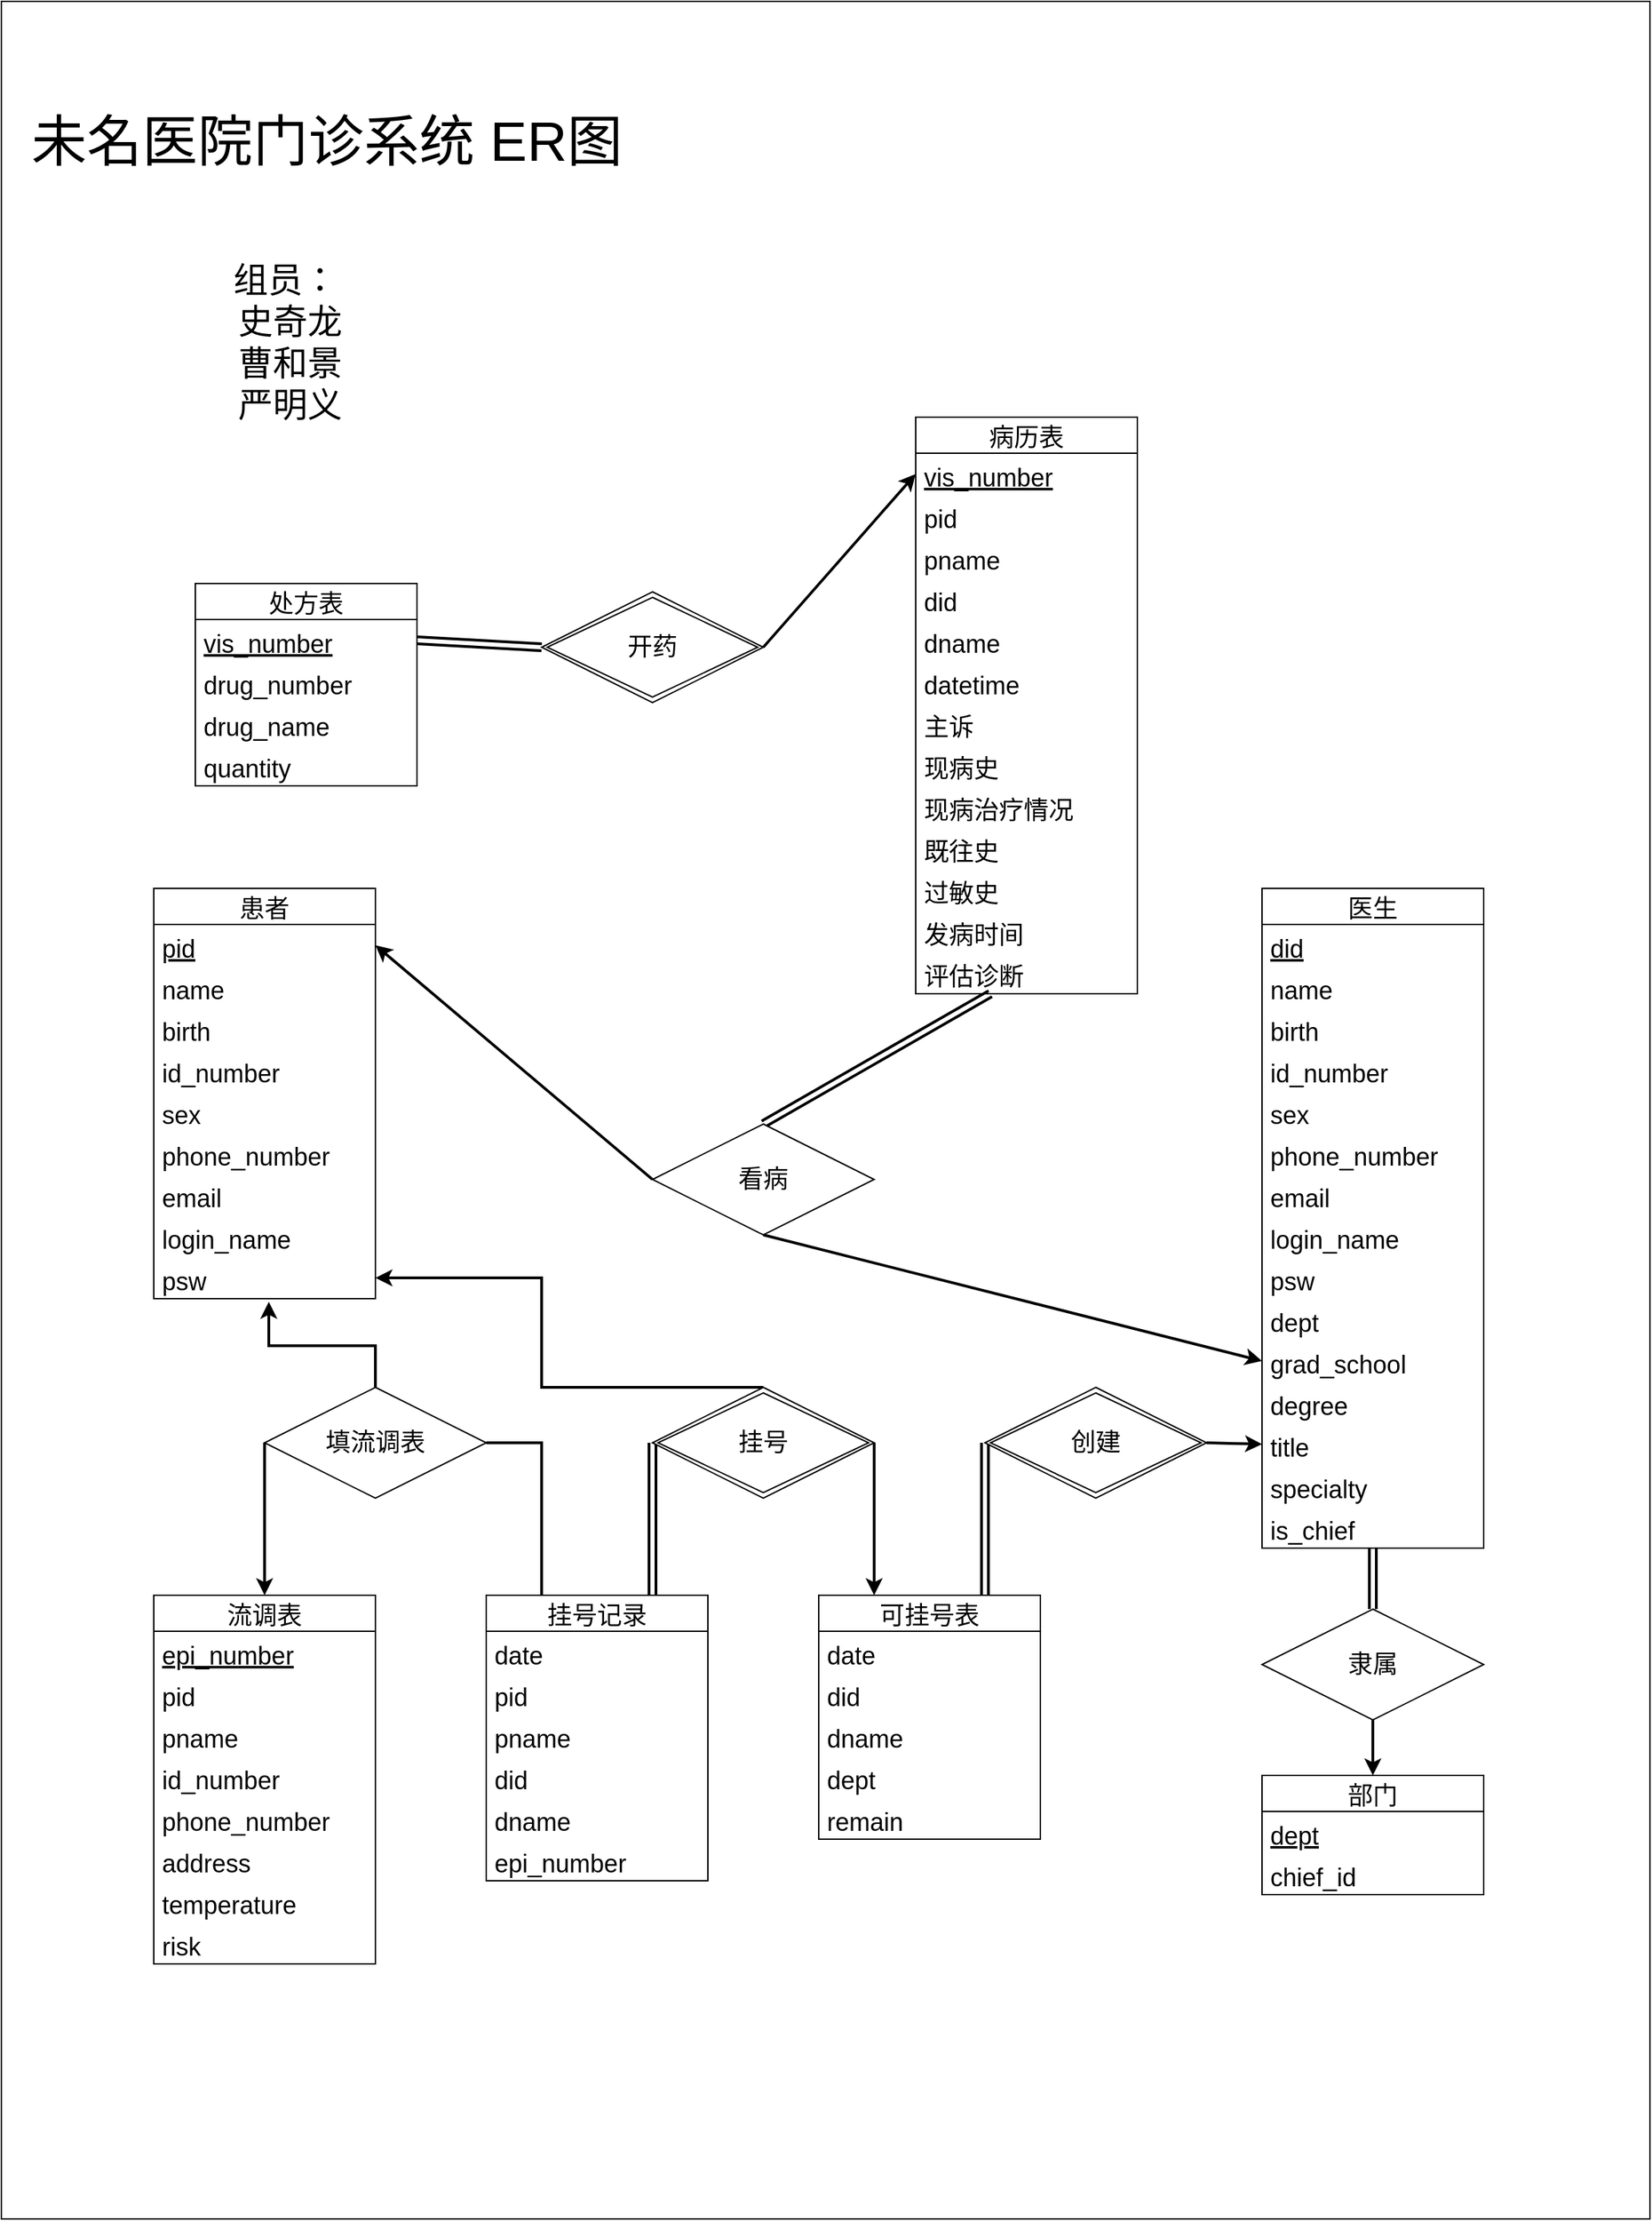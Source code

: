 <mxfile version="16.1.0" type="github">
  <diagram id="gTLTwO8mV-cnPpwadp5Z" name="Page-1">
    <mxGraphModel dx="2578" dy="2021" grid="1" gridSize="10" guides="1" tooltips="1" connect="1" arrows="1" fold="1" page="0" pageScale="1" pageWidth="827" pageHeight="1169" math="0" shadow="0">
      <root>
        <mxCell id="0" />
        <mxCell id="1" parent="0" />
        <mxCell id="uL3MzQZhe5QaKzYpOH3t-153" value="" style="rounded=0;whiteSpace=wrap;html=1;fontSize=18;fillColor=none;" vertex="1" parent="1">
          <mxGeometry x="-710" y="-840" width="1190" height="1600" as="geometry" />
        </mxCell>
        <mxCell id="uL3MzQZhe5QaKzYpOH3t-30" value="患者" style="swimlane;fontStyle=0;childLayout=stackLayout;horizontal=1;startSize=26;horizontalStack=0;resizeParent=1;resizeParentMax=0;resizeLast=0;collapsible=1;marginBottom=0;align=center;fontSize=18;" vertex="1" parent="1">
          <mxGeometry x="-600" y="-200" width="160" height="296" as="geometry" />
        </mxCell>
        <mxCell id="uL3MzQZhe5QaKzYpOH3t-31" value="pid" style="text;strokeColor=none;fillColor=none;spacingLeft=4;spacingRight=4;overflow=hidden;rotatable=0;points=[[0,0.5],[1,0.5]];portConstraint=eastwest;fontSize=18;fontStyle=4" vertex="1" parent="uL3MzQZhe5QaKzYpOH3t-30">
          <mxGeometry y="26" width="160" height="30" as="geometry" />
        </mxCell>
        <mxCell id="uL3MzQZhe5QaKzYpOH3t-32" value="name" style="text;strokeColor=none;fillColor=none;spacingLeft=4;spacingRight=4;overflow=hidden;rotatable=0;points=[[0,0.5],[1,0.5]];portConstraint=eastwest;fontSize=18;" vertex="1" parent="uL3MzQZhe5QaKzYpOH3t-30">
          <mxGeometry y="56" width="160" height="30" as="geometry" />
        </mxCell>
        <mxCell id="uL3MzQZhe5QaKzYpOH3t-36" value="birth" style="text;strokeColor=none;fillColor=none;spacingLeft=4;spacingRight=4;overflow=hidden;rotatable=0;points=[[0,0.5],[1,0.5]];portConstraint=eastwest;fontSize=18;" vertex="1" parent="uL3MzQZhe5QaKzYpOH3t-30">
          <mxGeometry y="86" width="160" height="30" as="geometry" />
        </mxCell>
        <mxCell id="uL3MzQZhe5QaKzYpOH3t-35" value="id_number" style="text;strokeColor=none;fillColor=none;spacingLeft=4;spacingRight=4;overflow=hidden;rotatable=0;points=[[0,0.5],[1,0.5]];portConstraint=eastwest;fontSize=18;" vertex="1" parent="uL3MzQZhe5QaKzYpOH3t-30">
          <mxGeometry y="116" width="160" height="30" as="geometry" />
        </mxCell>
        <mxCell id="uL3MzQZhe5QaKzYpOH3t-34" value="sex" style="text;strokeColor=none;fillColor=none;spacingLeft=4;spacingRight=4;overflow=hidden;rotatable=0;points=[[0,0.5],[1,0.5]];portConstraint=eastwest;fontSize=18;" vertex="1" parent="uL3MzQZhe5QaKzYpOH3t-30">
          <mxGeometry y="146" width="160" height="30" as="geometry" />
        </mxCell>
        <mxCell id="uL3MzQZhe5QaKzYpOH3t-37" value="phone_number" style="text;strokeColor=none;fillColor=none;spacingLeft=4;spacingRight=4;overflow=hidden;rotatable=0;points=[[0,0.5],[1,0.5]];portConstraint=eastwest;fontSize=18;" vertex="1" parent="uL3MzQZhe5QaKzYpOH3t-30">
          <mxGeometry y="176" width="160" height="30" as="geometry" />
        </mxCell>
        <mxCell id="uL3MzQZhe5QaKzYpOH3t-39" value="email" style="text;strokeColor=none;fillColor=none;spacingLeft=4;spacingRight=4;overflow=hidden;rotatable=0;points=[[0,0.5],[1,0.5]];portConstraint=eastwest;fontSize=18;" vertex="1" parent="uL3MzQZhe5QaKzYpOH3t-30">
          <mxGeometry y="206" width="160" height="30" as="geometry" />
        </mxCell>
        <mxCell id="uL3MzQZhe5QaKzYpOH3t-38" value="login_name" style="text;strokeColor=none;fillColor=none;spacingLeft=4;spacingRight=4;overflow=hidden;rotatable=0;points=[[0,0.5],[1,0.5]];portConstraint=eastwest;fontSize=18;" vertex="1" parent="uL3MzQZhe5QaKzYpOH3t-30">
          <mxGeometry y="236" width="160" height="30" as="geometry" />
        </mxCell>
        <mxCell id="uL3MzQZhe5QaKzYpOH3t-33" value="psw" style="text;strokeColor=none;fillColor=none;spacingLeft=4;spacingRight=4;overflow=hidden;rotatable=0;points=[[0,0.5],[1,0.5]];portConstraint=eastwest;fontSize=18;" vertex="1" parent="uL3MzQZhe5QaKzYpOH3t-30">
          <mxGeometry y="266" width="160" height="30" as="geometry" />
        </mxCell>
        <mxCell id="uL3MzQZhe5QaKzYpOH3t-40" value="医生" style="swimlane;fontStyle=0;childLayout=stackLayout;horizontal=1;startSize=26;horizontalStack=0;resizeParent=1;resizeParentMax=0;resizeLast=0;collapsible=1;marginBottom=0;align=center;fontSize=18;" vertex="1" parent="1">
          <mxGeometry x="200" y="-200" width="160" height="476" as="geometry" />
        </mxCell>
        <mxCell id="uL3MzQZhe5QaKzYpOH3t-41" value="did" style="text;strokeColor=none;fillColor=none;spacingLeft=4;spacingRight=4;overflow=hidden;rotatable=0;points=[[0,0.5],[1,0.5]];portConstraint=eastwest;fontSize=18;fontStyle=4" vertex="1" parent="uL3MzQZhe5QaKzYpOH3t-40">
          <mxGeometry y="26" width="160" height="30" as="geometry" />
        </mxCell>
        <mxCell id="uL3MzQZhe5QaKzYpOH3t-42" value="name" style="text;strokeColor=none;fillColor=none;spacingLeft=4;spacingRight=4;overflow=hidden;rotatable=0;points=[[0,0.5],[1,0.5]];portConstraint=eastwest;fontSize=18;" vertex="1" parent="uL3MzQZhe5QaKzYpOH3t-40">
          <mxGeometry y="56" width="160" height="30" as="geometry" />
        </mxCell>
        <mxCell id="uL3MzQZhe5QaKzYpOH3t-43" value="birth" style="text;strokeColor=none;fillColor=none;spacingLeft=4;spacingRight=4;overflow=hidden;rotatable=0;points=[[0,0.5],[1,0.5]];portConstraint=eastwest;fontSize=18;" vertex="1" parent="uL3MzQZhe5QaKzYpOH3t-40">
          <mxGeometry y="86" width="160" height="30" as="geometry" />
        </mxCell>
        <mxCell id="uL3MzQZhe5QaKzYpOH3t-44" value="id_number" style="text;strokeColor=none;fillColor=none;spacingLeft=4;spacingRight=4;overflow=hidden;rotatable=0;points=[[0,0.5],[1,0.5]];portConstraint=eastwest;fontSize=18;" vertex="1" parent="uL3MzQZhe5QaKzYpOH3t-40">
          <mxGeometry y="116" width="160" height="30" as="geometry" />
        </mxCell>
        <mxCell id="uL3MzQZhe5QaKzYpOH3t-45" value="sex" style="text;strokeColor=none;fillColor=none;spacingLeft=4;spacingRight=4;overflow=hidden;rotatable=0;points=[[0,0.5],[1,0.5]];portConstraint=eastwest;fontSize=18;" vertex="1" parent="uL3MzQZhe5QaKzYpOH3t-40">
          <mxGeometry y="146" width="160" height="30" as="geometry" />
        </mxCell>
        <mxCell id="uL3MzQZhe5QaKzYpOH3t-46" value="phone_number" style="text;strokeColor=none;fillColor=none;spacingLeft=4;spacingRight=4;overflow=hidden;rotatable=0;points=[[0,0.5],[1,0.5]];portConstraint=eastwest;fontSize=18;" vertex="1" parent="uL3MzQZhe5QaKzYpOH3t-40">
          <mxGeometry y="176" width="160" height="30" as="geometry" />
        </mxCell>
        <mxCell id="uL3MzQZhe5QaKzYpOH3t-47" value="email" style="text;strokeColor=none;fillColor=none;spacingLeft=4;spacingRight=4;overflow=hidden;rotatable=0;points=[[0,0.5],[1,0.5]];portConstraint=eastwest;fontSize=18;" vertex="1" parent="uL3MzQZhe5QaKzYpOH3t-40">
          <mxGeometry y="206" width="160" height="30" as="geometry" />
        </mxCell>
        <mxCell id="uL3MzQZhe5QaKzYpOH3t-48" value="login_name" style="text;strokeColor=none;fillColor=none;spacingLeft=4;spacingRight=4;overflow=hidden;rotatable=0;points=[[0,0.5],[1,0.5]];portConstraint=eastwest;fontSize=18;" vertex="1" parent="uL3MzQZhe5QaKzYpOH3t-40">
          <mxGeometry y="236" width="160" height="30" as="geometry" />
        </mxCell>
        <mxCell id="uL3MzQZhe5QaKzYpOH3t-50" value="psw" style="text;strokeColor=none;fillColor=none;spacingLeft=4;spacingRight=4;overflow=hidden;rotatable=0;points=[[0,0.5],[1,0.5]];portConstraint=eastwest;fontSize=18;" vertex="1" parent="uL3MzQZhe5QaKzYpOH3t-40">
          <mxGeometry y="266" width="160" height="30" as="geometry" />
        </mxCell>
        <mxCell id="uL3MzQZhe5QaKzYpOH3t-52" value="dept" style="text;strokeColor=none;fillColor=none;spacingLeft=4;spacingRight=4;overflow=hidden;rotatable=0;points=[[0,0.5],[1,0.5]];portConstraint=eastwest;fontSize=18;" vertex="1" parent="uL3MzQZhe5QaKzYpOH3t-40">
          <mxGeometry y="296" width="160" height="30" as="geometry" />
        </mxCell>
        <mxCell id="uL3MzQZhe5QaKzYpOH3t-51" value="grad_school" style="text;strokeColor=none;fillColor=none;spacingLeft=4;spacingRight=4;overflow=hidden;rotatable=0;points=[[0,0.5],[1,0.5]];portConstraint=eastwest;fontSize=18;" vertex="1" parent="uL3MzQZhe5QaKzYpOH3t-40">
          <mxGeometry y="326" width="160" height="30" as="geometry" />
        </mxCell>
        <mxCell id="uL3MzQZhe5QaKzYpOH3t-53" value="degree" style="text;strokeColor=none;fillColor=none;spacingLeft=4;spacingRight=4;overflow=hidden;rotatable=0;points=[[0,0.5],[1,0.5]];portConstraint=eastwest;fontSize=18;" vertex="1" parent="uL3MzQZhe5QaKzYpOH3t-40">
          <mxGeometry y="356" width="160" height="30" as="geometry" />
        </mxCell>
        <mxCell id="uL3MzQZhe5QaKzYpOH3t-55" value="title" style="text;strokeColor=none;fillColor=none;spacingLeft=4;spacingRight=4;overflow=hidden;rotatable=0;points=[[0,0.5],[1,0.5]];portConstraint=eastwest;fontSize=18;" vertex="1" parent="uL3MzQZhe5QaKzYpOH3t-40">
          <mxGeometry y="386" width="160" height="30" as="geometry" />
        </mxCell>
        <mxCell id="uL3MzQZhe5QaKzYpOH3t-54" value="specialty" style="text;strokeColor=none;fillColor=none;spacingLeft=4;spacingRight=4;overflow=hidden;rotatable=0;points=[[0,0.5],[1,0.5]];portConstraint=eastwest;fontSize=18;" vertex="1" parent="uL3MzQZhe5QaKzYpOH3t-40">
          <mxGeometry y="416" width="160" height="30" as="geometry" />
        </mxCell>
        <mxCell id="uL3MzQZhe5QaKzYpOH3t-49" value="is_chief" style="text;strokeColor=none;fillColor=none;spacingLeft=4;spacingRight=4;overflow=hidden;rotatable=0;points=[[0,0.5],[1,0.5]];portConstraint=eastwest;fontSize=18;" vertex="1" parent="uL3MzQZhe5QaKzYpOH3t-40">
          <mxGeometry y="446" width="160" height="30" as="geometry" />
        </mxCell>
        <mxCell id="uL3MzQZhe5QaKzYpOH3t-56" value="部门" style="swimlane;fontStyle=0;childLayout=stackLayout;horizontal=1;startSize=26;horizontalStack=0;resizeParent=1;resizeParentMax=0;resizeLast=0;collapsible=1;marginBottom=0;align=center;fontSize=18;" vertex="1" parent="1">
          <mxGeometry x="200" y="440" width="160" height="86" as="geometry" />
        </mxCell>
        <mxCell id="uL3MzQZhe5QaKzYpOH3t-57" value="dept" style="text;strokeColor=none;fillColor=none;spacingLeft=4;spacingRight=4;overflow=hidden;rotatable=0;points=[[0,0.5],[1,0.5]];portConstraint=eastwest;fontSize=18;fontStyle=4" vertex="1" parent="uL3MzQZhe5QaKzYpOH3t-56">
          <mxGeometry y="26" width="160" height="30" as="geometry" />
        </mxCell>
        <mxCell id="uL3MzQZhe5QaKzYpOH3t-58" value="chief_id" style="text;strokeColor=none;fillColor=none;spacingLeft=4;spacingRight=4;overflow=hidden;rotatable=0;points=[[0,0.5],[1,0.5]];portConstraint=eastwest;fontSize=18;" vertex="1" parent="uL3MzQZhe5QaKzYpOH3t-56">
          <mxGeometry y="56" width="160" height="30" as="geometry" />
        </mxCell>
        <mxCell id="uL3MzQZhe5QaKzYpOH3t-85" style="rounded=0;orthogonalLoop=1;jettySize=auto;html=1;exitX=0.5;exitY=0;exitDx=0;exitDy=0;fontSize=18;endArrow=none;endFill=0;strokeWidth=2;shape=link;" edge="1" parent="1" source="uL3MzQZhe5QaKzYpOH3t-66" target="uL3MzQZhe5QaKzYpOH3t-80">
          <mxGeometry relative="1" as="geometry" />
        </mxCell>
        <mxCell id="uL3MzQZhe5QaKzYpOH3t-86" style="rounded=0;orthogonalLoop=1;jettySize=auto;html=1;exitX=0.5;exitY=1;exitDx=0;exitDy=0;entryX=0;entryY=0.5;entryDx=0;entryDy=0;fontSize=18;strokeWidth=2;" edge="1" parent="1" source="uL3MzQZhe5QaKzYpOH3t-66" target="uL3MzQZhe5QaKzYpOH3t-51">
          <mxGeometry relative="1" as="geometry" />
        </mxCell>
        <mxCell id="uL3MzQZhe5QaKzYpOH3t-87" style="rounded=0;orthogonalLoop=1;jettySize=auto;html=1;exitX=0;exitY=0.5;exitDx=0;exitDy=0;entryX=1;entryY=0.5;entryDx=0;entryDy=0;fontSize=18;strokeWidth=2;" edge="1" parent="1" source="uL3MzQZhe5QaKzYpOH3t-66" target="uL3MzQZhe5QaKzYpOH3t-31">
          <mxGeometry relative="1" as="geometry" />
        </mxCell>
        <mxCell id="uL3MzQZhe5QaKzYpOH3t-66" value="看病" style="shape=rhombus;perimeter=rhombusPerimeter;whiteSpace=wrap;html=1;align=center;fontSize=18;" vertex="1" parent="1">
          <mxGeometry x="-240" y="-30" width="160" height="80" as="geometry" />
        </mxCell>
        <mxCell id="uL3MzQZhe5QaKzYpOH3t-67" value="病历表" style="swimlane;fontStyle=0;childLayout=stackLayout;horizontal=1;startSize=26;horizontalStack=0;resizeParent=1;resizeParentMax=0;resizeLast=0;collapsible=1;marginBottom=0;align=center;fontSize=18;" vertex="1" parent="1">
          <mxGeometry x="-50" y="-540" width="160" height="416" as="geometry" />
        </mxCell>
        <mxCell id="uL3MzQZhe5QaKzYpOH3t-68" value="vis_number" style="text;strokeColor=none;fillColor=none;spacingLeft=4;spacingRight=4;overflow=hidden;rotatable=0;points=[[0,0.5],[1,0.5]];portConstraint=eastwest;fontSize=18;fontStyle=4" vertex="1" parent="uL3MzQZhe5QaKzYpOH3t-67">
          <mxGeometry y="26" width="160" height="30" as="geometry" />
        </mxCell>
        <mxCell id="uL3MzQZhe5QaKzYpOH3t-69" value="pid" style="text;strokeColor=none;fillColor=none;spacingLeft=4;spacingRight=4;overflow=hidden;rotatable=0;points=[[0,0.5],[1,0.5]];portConstraint=eastwest;fontSize=18;" vertex="1" parent="uL3MzQZhe5QaKzYpOH3t-67">
          <mxGeometry y="56" width="160" height="30" as="geometry" />
        </mxCell>
        <mxCell id="uL3MzQZhe5QaKzYpOH3t-70" value="pname" style="text;strokeColor=none;fillColor=none;spacingLeft=4;spacingRight=4;overflow=hidden;rotatable=0;points=[[0,0.5],[1,0.5]];portConstraint=eastwest;fontSize=18;" vertex="1" parent="uL3MzQZhe5QaKzYpOH3t-67">
          <mxGeometry y="86" width="160" height="30" as="geometry" />
        </mxCell>
        <mxCell id="uL3MzQZhe5QaKzYpOH3t-71" value="did" style="text;strokeColor=none;fillColor=none;spacingLeft=4;spacingRight=4;overflow=hidden;rotatable=0;points=[[0,0.5],[1,0.5]];portConstraint=eastwest;fontSize=18;" vertex="1" parent="uL3MzQZhe5QaKzYpOH3t-67">
          <mxGeometry y="116" width="160" height="30" as="geometry" />
        </mxCell>
        <mxCell id="uL3MzQZhe5QaKzYpOH3t-72" value="dname" style="text;strokeColor=none;fillColor=none;spacingLeft=4;spacingRight=4;overflow=hidden;rotatable=0;points=[[0,0.5],[1,0.5]];portConstraint=eastwest;fontSize=18;" vertex="1" parent="uL3MzQZhe5QaKzYpOH3t-67">
          <mxGeometry y="146" width="160" height="30" as="geometry" />
        </mxCell>
        <mxCell id="uL3MzQZhe5QaKzYpOH3t-73" value="datetime" style="text;strokeColor=none;fillColor=none;spacingLeft=4;spacingRight=4;overflow=hidden;rotatable=0;points=[[0,0.5],[1,0.5]];portConstraint=eastwest;fontSize=18;" vertex="1" parent="uL3MzQZhe5QaKzYpOH3t-67">
          <mxGeometry y="176" width="160" height="30" as="geometry" />
        </mxCell>
        <mxCell id="uL3MzQZhe5QaKzYpOH3t-74" value="主诉" style="text;strokeColor=none;fillColor=none;spacingLeft=4;spacingRight=4;overflow=hidden;rotatable=0;points=[[0,0.5],[1,0.5]];portConstraint=eastwest;fontSize=18;" vertex="1" parent="uL3MzQZhe5QaKzYpOH3t-67">
          <mxGeometry y="206" width="160" height="30" as="geometry" />
        </mxCell>
        <mxCell id="uL3MzQZhe5QaKzYpOH3t-75" value="现病史" style="text;strokeColor=none;fillColor=none;spacingLeft=4;spacingRight=4;overflow=hidden;rotatable=0;points=[[0,0.5],[1,0.5]];portConstraint=eastwest;fontSize=18;" vertex="1" parent="uL3MzQZhe5QaKzYpOH3t-67">
          <mxGeometry y="236" width="160" height="30" as="geometry" />
        </mxCell>
        <mxCell id="uL3MzQZhe5QaKzYpOH3t-76" value="现病治疗情况" style="text;strokeColor=none;fillColor=none;spacingLeft=4;spacingRight=4;overflow=hidden;rotatable=0;points=[[0,0.5],[1,0.5]];portConstraint=eastwest;fontSize=18;" vertex="1" parent="uL3MzQZhe5QaKzYpOH3t-67">
          <mxGeometry y="266" width="160" height="30" as="geometry" />
        </mxCell>
        <mxCell id="uL3MzQZhe5QaKzYpOH3t-77" value="既往史" style="text;strokeColor=none;fillColor=none;spacingLeft=4;spacingRight=4;overflow=hidden;rotatable=0;points=[[0,0.5],[1,0.5]];portConstraint=eastwest;fontSize=18;" vertex="1" parent="uL3MzQZhe5QaKzYpOH3t-67">
          <mxGeometry y="296" width="160" height="30" as="geometry" />
        </mxCell>
        <mxCell id="uL3MzQZhe5QaKzYpOH3t-78" value="过敏史" style="text;strokeColor=none;fillColor=none;spacingLeft=4;spacingRight=4;overflow=hidden;rotatable=0;points=[[0,0.5],[1,0.5]];portConstraint=eastwest;fontSize=18;" vertex="1" parent="uL3MzQZhe5QaKzYpOH3t-67">
          <mxGeometry y="326" width="160" height="30" as="geometry" />
        </mxCell>
        <mxCell id="uL3MzQZhe5QaKzYpOH3t-79" value="发病时间" style="text;strokeColor=none;fillColor=none;spacingLeft=4;spacingRight=4;overflow=hidden;rotatable=0;points=[[0,0.5],[1,0.5]];portConstraint=eastwest;fontSize=18;" vertex="1" parent="uL3MzQZhe5QaKzYpOH3t-67">
          <mxGeometry y="356" width="160" height="30" as="geometry" />
        </mxCell>
        <mxCell id="uL3MzQZhe5QaKzYpOH3t-80" value="评估诊断" style="text;strokeColor=none;fillColor=none;spacingLeft=4;spacingRight=4;overflow=hidden;rotatable=0;points=[[0,0.5],[1,0.5]];portConstraint=eastwest;fontSize=18;" vertex="1" parent="uL3MzQZhe5QaKzYpOH3t-67">
          <mxGeometry y="386" width="160" height="30" as="geometry" />
        </mxCell>
        <mxCell id="uL3MzQZhe5QaKzYpOH3t-88" value="处方表" style="swimlane;fontStyle=0;childLayout=stackLayout;horizontal=1;startSize=26;horizontalStack=0;resizeParent=1;resizeParentMax=0;resizeLast=0;collapsible=1;marginBottom=0;align=center;fontSize=18;" vertex="1" parent="1">
          <mxGeometry x="-570" y="-420" width="160" height="146" as="geometry" />
        </mxCell>
        <mxCell id="uL3MzQZhe5QaKzYpOH3t-89" value="vis_number" style="text;strokeColor=none;fillColor=none;spacingLeft=4;spacingRight=4;overflow=hidden;rotatable=0;points=[[0,0.5],[1,0.5]];portConstraint=eastwest;fontSize=18;fontStyle=4" vertex="1" parent="uL3MzQZhe5QaKzYpOH3t-88">
          <mxGeometry y="26" width="160" height="30" as="geometry" />
        </mxCell>
        <mxCell id="uL3MzQZhe5QaKzYpOH3t-90" value="drug_number" style="text;strokeColor=none;fillColor=none;spacingLeft=4;spacingRight=4;overflow=hidden;rotatable=0;points=[[0,0.5],[1,0.5]];portConstraint=eastwest;fontSize=18;" vertex="1" parent="uL3MzQZhe5QaKzYpOH3t-88">
          <mxGeometry y="56" width="160" height="30" as="geometry" />
        </mxCell>
        <mxCell id="uL3MzQZhe5QaKzYpOH3t-91" value="drug_name" style="text;strokeColor=none;fillColor=none;spacingLeft=4;spacingRight=4;overflow=hidden;rotatable=0;points=[[0,0.5],[1,0.5]];portConstraint=eastwest;fontSize=18;" vertex="1" parent="uL3MzQZhe5QaKzYpOH3t-88">
          <mxGeometry y="86" width="160" height="30" as="geometry" />
        </mxCell>
        <mxCell id="uL3MzQZhe5QaKzYpOH3t-92" value="quantity" style="text;strokeColor=none;fillColor=none;spacingLeft=4;spacingRight=4;overflow=hidden;rotatable=0;points=[[0,0.5],[1,0.5]];portConstraint=eastwest;fontSize=18;" vertex="1" parent="uL3MzQZhe5QaKzYpOH3t-88">
          <mxGeometry y="116" width="160" height="30" as="geometry" />
        </mxCell>
        <mxCell id="uL3MzQZhe5QaKzYpOH3t-99" style="rounded=0;orthogonalLoop=1;jettySize=auto;html=1;entryX=1;entryY=0.5;entryDx=0;entryDy=0;fontSize=18;endArrow=none;endFill=0;strokeWidth=2;shape=link;exitX=0;exitY=0.5;exitDx=0;exitDy=0;" edge="1" parent="1" source="uL3MzQZhe5QaKzYpOH3t-98" target="uL3MzQZhe5QaKzYpOH3t-89">
          <mxGeometry relative="1" as="geometry" />
        </mxCell>
        <mxCell id="uL3MzQZhe5QaKzYpOH3t-100" style="edgeStyle=none;rounded=0;orthogonalLoop=1;jettySize=auto;html=1;exitX=1;exitY=0.5;exitDx=0;exitDy=0;entryX=0;entryY=0.5;entryDx=0;entryDy=0;fontSize=18;endArrow=classic;endFill=1;strokeWidth=2;" edge="1" parent="1" source="uL3MzQZhe5QaKzYpOH3t-98" target="uL3MzQZhe5QaKzYpOH3t-68">
          <mxGeometry relative="1" as="geometry" />
        </mxCell>
        <mxCell id="uL3MzQZhe5QaKzYpOH3t-98" value="开药" style="shape=rhombus;double=1;perimeter=rhombusPerimeter;whiteSpace=wrap;html=1;align=center;fontSize=18;" vertex="1" parent="1">
          <mxGeometry x="-320" y="-414" width="160" height="80" as="geometry" />
        </mxCell>
        <mxCell id="uL3MzQZhe5QaKzYpOH3t-103" style="edgeStyle=none;rounded=0;orthogonalLoop=1;jettySize=auto;html=1;exitX=0.5;exitY=0;exitDx=0;exitDy=0;fontSize=18;endArrow=none;endFill=0;strokeWidth=2;shape=link;" edge="1" parent="1" source="uL3MzQZhe5QaKzYpOH3t-102" target="uL3MzQZhe5QaKzYpOH3t-49">
          <mxGeometry relative="1" as="geometry" />
        </mxCell>
        <mxCell id="uL3MzQZhe5QaKzYpOH3t-104" style="edgeStyle=none;rounded=0;orthogonalLoop=1;jettySize=auto;html=1;entryX=0.5;entryY=0;entryDx=0;entryDy=0;fontSize=18;endArrow=classic;endFill=1;strokeWidth=2;" edge="1" parent="1" source="uL3MzQZhe5QaKzYpOH3t-102" target="uL3MzQZhe5QaKzYpOH3t-56">
          <mxGeometry relative="1" as="geometry" />
        </mxCell>
        <mxCell id="uL3MzQZhe5QaKzYpOH3t-102" value="隶属" style="shape=rhombus;perimeter=rhombusPerimeter;whiteSpace=wrap;html=1;align=center;fontSize=18;" vertex="1" parent="1">
          <mxGeometry x="200" y="320" width="160" height="80" as="geometry" />
        </mxCell>
        <mxCell id="uL3MzQZhe5QaKzYpOH3t-105" value="可挂号表" style="swimlane;fontStyle=0;childLayout=stackLayout;horizontal=1;startSize=26;horizontalStack=0;resizeParent=1;resizeParentMax=0;resizeLast=0;collapsible=1;marginBottom=0;align=center;fontSize=18;" vertex="1" parent="1">
          <mxGeometry x="-120" y="310" width="160" height="176" as="geometry" />
        </mxCell>
        <mxCell id="uL3MzQZhe5QaKzYpOH3t-106" value="date" style="text;strokeColor=none;fillColor=none;spacingLeft=4;spacingRight=4;overflow=hidden;rotatable=0;points=[[0,0.5],[1,0.5]];portConstraint=eastwest;fontSize=18;fontStyle=0" vertex="1" parent="uL3MzQZhe5QaKzYpOH3t-105">
          <mxGeometry y="26" width="160" height="30" as="geometry" />
        </mxCell>
        <mxCell id="uL3MzQZhe5QaKzYpOH3t-107" value="did" style="text;strokeColor=none;fillColor=none;spacingLeft=4;spacingRight=4;overflow=hidden;rotatable=0;points=[[0,0.5],[1,0.5]];portConstraint=eastwest;fontSize=18;" vertex="1" parent="uL3MzQZhe5QaKzYpOH3t-105">
          <mxGeometry y="56" width="160" height="30" as="geometry" />
        </mxCell>
        <mxCell id="uL3MzQZhe5QaKzYpOH3t-108" value="dname" style="text;strokeColor=none;fillColor=none;spacingLeft=4;spacingRight=4;overflow=hidden;rotatable=0;points=[[0,0.5],[1,0.5]];portConstraint=eastwest;fontSize=18;" vertex="1" parent="uL3MzQZhe5QaKzYpOH3t-105">
          <mxGeometry y="86" width="160" height="30" as="geometry" />
        </mxCell>
        <mxCell id="uL3MzQZhe5QaKzYpOH3t-109" value="dept" style="text;strokeColor=none;fillColor=none;spacingLeft=4;spacingRight=4;overflow=hidden;rotatable=0;points=[[0,0.5],[1,0.5]];portConstraint=eastwest;fontSize=18;" vertex="1" parent="uL3MzQZhe5QaKzYpOH3t-105">
          <mxGeometry y="116" width="160" height="30" as="geometry" />
        </mxCell>
        <mxCell id="uL3MzQZhe5QaKzYpOH3t-110" value="remain" style="text;strokeColor=none;fillColor=none;spacingLeft=4;spacingRight=4;overflow=hidden;rotatable=0;points=[[0,0.5],[1,0.5]];portConstraint=eastwest;fontSize=18;" vertex="1" parent="uL3MzQZhe5QaKzYpOH3t-105">
          <mxGeometry y="146" width="160" height="30" as="geometry" />
        </mxCell>
        <mxCell id="uL3MzQZhe5QaKzYpOH3t-119" style="edgeStyle=none;rounded=0;orthogonalLoop=1;jettySize=auto;html=1;exitX=1;exitY=0.5;exitDx=0;exitDy=0;entryX=0;entryY=0.5;entryDx=0;entryDy=0;fontSize=18;endArrow=classic;endFill=1;strokeWidth=2;" edge="1" parent="1" source="uL3MzQZhe5QaKzYpOH3t-121" target="uL3MzQZhe5QaKzYpOH3t-55">
          <mxGeometry relative="1" as="geometry">
            <mxPoint x="200" y="290" as="sourcePoint" />
          </mxGeometry>
        </mxCell>
        <mxCell id="uL3MzQZhe5QaKzYpOH3t-120" style="edgeStyle=none;rounded=0;orthogonalLoop=1;jettySize=auto;html=1;exitX=0;exitY=0.5;exitDx=0;exitDy=0;fontSize=18;endArrow=none;endFill=0;strokeWidth=2;shape=link;entryX=0.75;entryY=0;entryDx=0;entryDy=0;" edge="1" parent="1" source="uL3MzQZhe5QaKzYpOH3t-121" target="uL3MzQZhe5QaKzYpOH3t-105">
          <mxGeometry relative="1" as="geometry">
            <mxPoint x="40" y="290" as="sourcePoint" />
            <mxPoint y="210" as="targetPoint" />
          </mxGeometry>
        </mxCell>
        <mxCell id="uL3MzQZhe5QaKzYpOH3t-121" value="创建" style="shape=rhombus;double=1;perimeter=rhombusPerimeter;whiteSpace=wrap;html=1;align=center;fontSize=18;" vertex="1" parent="1">
          <mxGeometry y="160" width="160" height="80" as="geometry" />
        </mxCell>
        <mxCell id="uL3MzQZhe5QaKzYpOH3t-122" value="挂号记录" style="swimlane;fontStyle=0;childLayout=stackLayout;horizontal=1;startSize=26;horizontalStack=0;resizeParent=1;resizeParentMax=0;resizeLast=0;collapsible=1;marginBottom=0;align=center;fontSize=18;" vertex="1" parent="1">
          <mxGeometry x="-360" y="310" width="160" height="206" as="geometry" />
        </mxCell>
        <mxCell id="uL3MzQZhe5QaKzYpOH3t-123" value="date" style="text;strokeColor=none;fillColor=none;spacingLeft=4;spacingRight=4;overflow=hidden;rotatable=0;points=[[0,0.5],[1,0.5]];portConstraint=eastwest;fontSize=18;fontStyle=0" vertex="1" parent="uL3MzQZhe5QaKzYpOH3t-122">
          <mxGeometry y="26" width="160" height="30" as="geometry" />
        </mxCell>
        <mxCell id="uL3MzQZhe5QaKzYpOH3t-124" value="pid" style="text;strokeColor=none;fillColor=none;spacingLeft=4;spacingRight=4;overflow=hidden;rotatable=0;points=[[0,0.5],[1,0.5]];portConstraint=eastwest;fontSize=18;" vertex="1" parent="uL3MzQZhe5QaKzYpOH3t-122">
          <mxGeometry y="56" width="160" height="30" as="geometry" />
        </mxCell>
        <mxCell id="uL3MzQZhe5QaKzYpOH3t-125" value="pname" style="text;strokeColor=none;fillColor=none;spacingLeft=4;spacingRight=4;overflow=hidden;rotatable=0;points=[[0,0.5],[1,0.5]];portConstraint=eastwest;fontSize=18;" vertex="1" parent="uL3MzQZhe5QaKzYpOH3t-122">
          <mxGeometry y="86" width="160" height="30" as="geometry" />
        </mxCell>
        <mxCell id="uL3MzQZhe5QaKzYpOH3t-126" value="did" style="text;strokeColor=none;fillColor=none;spacingLeft=4;spacingRight=4;overflow=hidden;rotatable=0;points=[[0,0.5],[1,0.5]];portConstraint=eastwest;fontSize=18;" vertex="1" parent="uL3MzQZhe5QaKzYpOH3t-122">
          <mxGeometry y="116" width="160" height="30" as="geometry" />
        </mxCell>
        <mxCell id="uL3MzQZhe5QaKzYpOH3t-127" value="dname" style="text;strokeColor=none;fillColor=none;spacingLeft=4;spacingRight=4;overflow=hidden;rotatable=0;points=[[0,0.5],[1,0.5]];portConstraint=eastwest;fontSize=18;" vertex="1" parent="uL3MzQZhe5QaKzYpOH3t-122">
          <mxGeometry y="146" width="160" height="30" as="geometry" />
        </mxCell>
        <mxCell id="uL3MzQZhe5QaKzYpOH3t-128" value="epi_number" style="text;strokeColor=none;fillColor=none;spacingLeft=4;spacingRight=4;overflow=hidden;rotatable=0;points=[[0,0.5],[1,0.5]];portConstraint=eastwest;fontSize=18;" vertex="1" parent="uL3MzQZhe5QaKzYpOH3t-122">
          <mxGeometry y="176" width="160" height="30" as="geometry" />
        </mxCell>
        <mxCell id="uL3MzQZhe5QaKzYpOH3t-133" style="rounded=0;orthogonalLoop=1;jettySize=auto;html=1;exitX=0.5;exitY=0;exitDx=0;exitDy=0;fontSize=18;endArrow=classic;endFill=1;strokeWidth=2;edgeStyle=elbowEdgeStyle;entryX=1;entryY=0.5;entryDx=0;entryDy=0;" edge="1" parent="1" source="uL3MzQZhe5QaKzYpOH3t-136" target="uL3MzQZhe5QaKzYpOH3t-33">
          <mxGeometry relative="1" as="geometry">
            <mxPoint x="-310" y="140" as="sourcePoint" />
            <mxPoint x="-410" y="-80" as="targetPoint" />
            <Array as="points">
              <mxPoint x="-320" y="120" />
            </Array>
          </mxGeometry>
        </mxCell>
        <mxCell id="uL3MzQZhe5QaKzYpOH3t-134" style="edgeStyle=none;rounded=0;orthogonalLoop=1;jettySize=auto;html=1;exitX=0;exitY=0.5;exitDx=0;exitDy=0;entryX=0.75;entryY=0;entryDx=0;entryDy=0;fontSize=18;endArrow=none;endFill=0;strokeWidth=2;shape=link;" edge="1" parent="1" source="uL3MzQZhe5QaKzYpOH3t-136" target="uL3MzQZhe5QaKzYpOH3t-122">
          <mxGeometry relative="1" as="geometry">
            <mxPoint x="-390" y="180" as="sourcePoint" />
          </mxGeometry>
        </mxCell>
        <mxCell id="uL3MzQZhe5QaKzYpOH3t-135" style="edgeStyle=none;rounded=0;orthogonalLoop=1;jettySize=auto;html=1;exitX=1;exitY=0.5;exitDx=0;exitDy=0;entryX=0.25;entryY=0;entryDx=0;entryDy=0;fontSize=18;endArrow=classic;endFill=1;strokeWidth=2;" edge="1" parent="1" source="uL3MzQZhe5QaKzYpOH3t-136" target="uL3MzQZhe5QaKzYpOH3t-105">
          <mxGeometry relative="1" as="geometry">
            <mxPoint x="-230" y="180" as="sourcePoint" />
          </mxGeometry>
        </mxCell>
        <mxCell id="uL3MzQZhe5QaKzYpOH3t-136" value="挂号" style="shape=rhombus;double=1;perimeter=rhombusPerimeter;whiteSpace=wrap;html=1;align=center;fontSize=18;" vertex="1" parent="1">
          <mxGeometry x="-240" y="160" width="160" height="80" as="geometry" />
        </mxCell>
        <mxCell id="uL3MzQZhe5QaKzYpOH3t-137" value="流调表" style="swimlane;fontStyle=0;childLayout=stackLayout;horizontal=1;startSize=26;horizontalStack=0;resizeParent=1;resizeParentMax=0;resizeLast=0;collapsible=1;marginBottom=0;align=center;fontSize=18;" vertex="1" parent="1">
          <mxGeometry x="-600" y="310" width="160" height="266" as="geometry" />
        </mxCell>
        <mxCell id="uL3MzQZhe5QaKzYpOH3t-138" value="epi_number" style="text;strokeColor=none;fillColor=none;spacingLeft=4;spacingRight=4;overflow=hidden;rotatable=0;points=[[0,0.5],[1,0.5]];portConstraint=eastwest;fontSize=18;fontStyle=4" vertex="1" parent="uL3MzQZhe5QaKzYpOH3t-137">
          <mxGeometry y="26" width="160" height="30" as="geometry" />
        </mxCell>
        <mxCell id="uL3MzQZhe5QaKzYpOH3t-139" value="pid" style="text;strokeColor=none;fillColor=none;spacingLeft=4;spacingRight=4;overflow=hidden;rotatable=0;points=[[0,0.5],[1,0.5]];portConstraint=eastwest;fontSize=18;" vertex="1" parent="uL3MzQZhe5QaKzYpOH3t-137">
          <mxGeometry y="56" width="160" height="30" as="geometry" />
        </mxCell>
        <mxCell id="uL3MzQZhe5QaKzYpOH3t-140" value="pname" style="text;strokeColor=none;fillColor=none;spacingLeft=4;spacingRight=4;overflow=hidden;rotatable=0;points=[[0,0.5],[1,0.5]];portConstraint=eastwest;fontSize=18;" vertex="1" parent="uL3MzQZhe5QaKzYpOH3t-137">
          <mxGeometry y="86" width="160" height="30" as="geometry" />
        </mxCell>
        <mxCell id="uL3MzQZhe5QaKzYpOH3t-141" value="id_number" style="text;strokeColor=none;fillColor=none;spacingLeft=4;spacingRight=4;overflow=hidden;rotatable=0;points=[[0,0.5],[1,0.5]];portConstraint=eastwest;fontSize=18;" vertex="1" parent="uL3MzQZhe5QaKzYpOH3t-137">
          <mxGeometry y="116" width="160" height="30" as="geometry" />
        </mxCell>
        <mxCell id="uL3MzQZhe5QaKzYpOH3t-144" value="phone_number" style="text;strokeColor=none;fillColor=none;spacingLeft=4;spacingRight=4;overflow=hidden;rotatable=0;points=[[0,0.5],[1,0.5]];portConstraint=eastwest;fontSize=18;" vertex="1" parent="uL3MzQZhe5QaKzYpOH3t-137">
          <mxGeometry y="146" width="160" height="30" as="geometry" />
        </mxCell>
        <mxCell id="uL3MzQZhe5QaKzYpOH3t-142" value="address" style="text;strokeColor=none;fillColor=none;spacingLeft=4;spacingRight=4;overflow=hidden;rotatable=0;points=[[0,0.5],[1,0.5]];portConstraint=eastwest;fontSize=18;" vertex="1" parent="uL3MzQZhe5QaKzYpOH3t-137">
          <mxGeometry y="176" width="160" height="30" as="geometry" />
        </mxCell>
        <mxCell id="uL3MzQZhe5QaKzYpOH3t-145" value="temperature" style="text;strokeColor=none;fillColor=none;spacingLeft=4;spacingRight=4;overflow=hidden;rotatable=0;points=[[0,0.5],[1,0.5]];portConstraint=eastwest;fontSize=18;" vertex="1" parent="uL3MzQZhe5QaKzYpOH3t-137">
          <mxGeometry y="206" width="160" height="30" as="geometry" />
        </mxCell>
        <mxCell id="uL3MzQZhe5QaKzYpOH3t-143" value="risk" style="text;strokeColor=none;fillColor=none;spacingLeft=4;spacingRight=4;overflow=hidden;rotatable=0;points=[[0,0.5],[1,0.5]];portConstraint=eastwest;fontSize=18;" vertex="1" parent="uL3MzQZhe5QaKzYpOH3t-137">
          <mxGeometry y="236" width="160" height="30" as="geometry" />
        </mxCell>
        <mxCell id="uL3MzQZhe5QaKzYpOH3t-148" style="edgeStyle=orthogonalEdgeStyle;rounded=0;orthogonalLoop=1;jettySize=auto;html=1;exitX=1;exitY=0.5;exitDx=0;exitDy=0;fontSize=18;endArrow=none;endFill=0;strokeWidth=2;entryX=0.25;entryY=0;entryDx=0;entryDy=0;" edge="1" parent="1" source="uL3MzQZhe5QaKzYpOH3t-150" target="uL3MzQZhe5QaKzYpOH3t-122">
          <mxGeometry relative="1" as="geometry">
            <mxPoint x="-720" y="200" as="sourcePoint" />
            <mxPoint x="-340" y="310" as="targetPoint" />
          </mxGeometry>
        </mxCell>
        <mxCell id="uL3MzQZhe5QaKzYpOH3t-149" style="edgeStyle=none;rounded=0;orthogonalLoop=1;jettySize=auto;html=1;exitX=0;exitY=0.5;exitDx=0;exitDy=0;entryX=0.5;entryY=0;entryDx=0;entryDy=0;fontSize=18;endArrow=classic;endFill=1;strokeWidth=2;" edge="1" parent="1" source="uL3MzQZhe5QaKzYpOH3t-150" target="uL3MzQZhe5QaKzYpOH3t-137">
          <mxGeometry relative="1" as="geometry">
            <mxPoint x="-800" y="160" as="sourcePoint" />
          </mxGeometry>
        </mxCell>
        <mxCell id="uL3MzQZhe5QaKzYpOH3t-150" value="填流调表" style="shape=rhombus;perimeter=rhombusPerimeter;whiteSpace=wrap;html=1;align=center;fontSize=18;" vertex="1" parent="1">
          <mxGeometry x="-520" y="160" width="160" height="80" as="geometry" />
        </mxCell>
        <mxCell id="uL3MzQZhe5QaKzYpOH3t-151" style="edgeStyle=elbowEdgeStyle;rounded=0;orthogonalLoop=1;jettySize=auto;html=1;exitX=0.5;exitY=0;exitDx=0;exitDy=0;fontSize=18;endArrow=classic;endFill=1;strokeWidth=2;entryX=0.519;entryY=1.075;entryDx=0;entryDy=0;entryPerimeter=0;elbow=vertical;" edge="1" parent="1" source="uL3MzQZhe5QaKzYpOH3t-150" target="uL3MzQZhe5QaKzYpOH3t-33">
          <mxGeometry relative="1" as="geometry">
            <mxPoint x="-460" y="150" as="sourcePoint" />
            <mxPoint x="-390" y="100" as="targetPoint" />
            <Array as="points">
              <mxPoint x="-500" y="130" />
              <mxPoint x="-490" y="150" />
            </Array>
          </mxGeometry>
        </mxCell>
        <mxCell id="uL3MzQZhe5QaKzYpOH3t-154" value="&lt;font style=&quot;font-size: 40px&quot;&gt;未名医院门诊系统 ER图&lt;/font&gt;" style="text;html=1;strokeColor=none;fillColor=none;align=center;verticalAlign=middle;whiteSpace=wrap;rounded=0;fontSize=18;opacity=0;" vertex="1" parent="1">
          <mxGeometry x="-690" y="-790" width="430" height="100" as="geometry" />
        </mxCell>
        <mxCell id="uL3MzQZhe5QaKzYpOH3t-156" value="组员：&lt;br style=&quot;font-size: 25px;&quot;&gt;&lt;span style=&quot;white-space: pre; font-size: 25px;&quot;&gt;	&lt;/span&gt;史奇龙&lt;br style=&quot;font-size: 25px;&quot;&gt;&lt;span style=&quot;white-space: pre; font-size: 25px;&quot;&gt;	&lt;/span&gt;曹和景&lt;br style=&quot;font-size: 25px;&quot;&gt;&lt;span style=&quot;white-space: pre; font-size: 25px;&quot;&gt;	&lt;/span&gt;严明义" style="text;html=1;strokeColor=none;fillColor=none;align=center;verticalAlign=middle;whiteSpace=wrap;rounded=0;fontFamily=Helvetica;fontSize=25;opacity=0;" vertex="1" parent="1">
          <mxGeometry x="-590" y="-650" width="170" height="110" as="geometry" />
        </mxCell>
      </root>
    </mxGraphModel>
  </diagram>
</mxfile>
